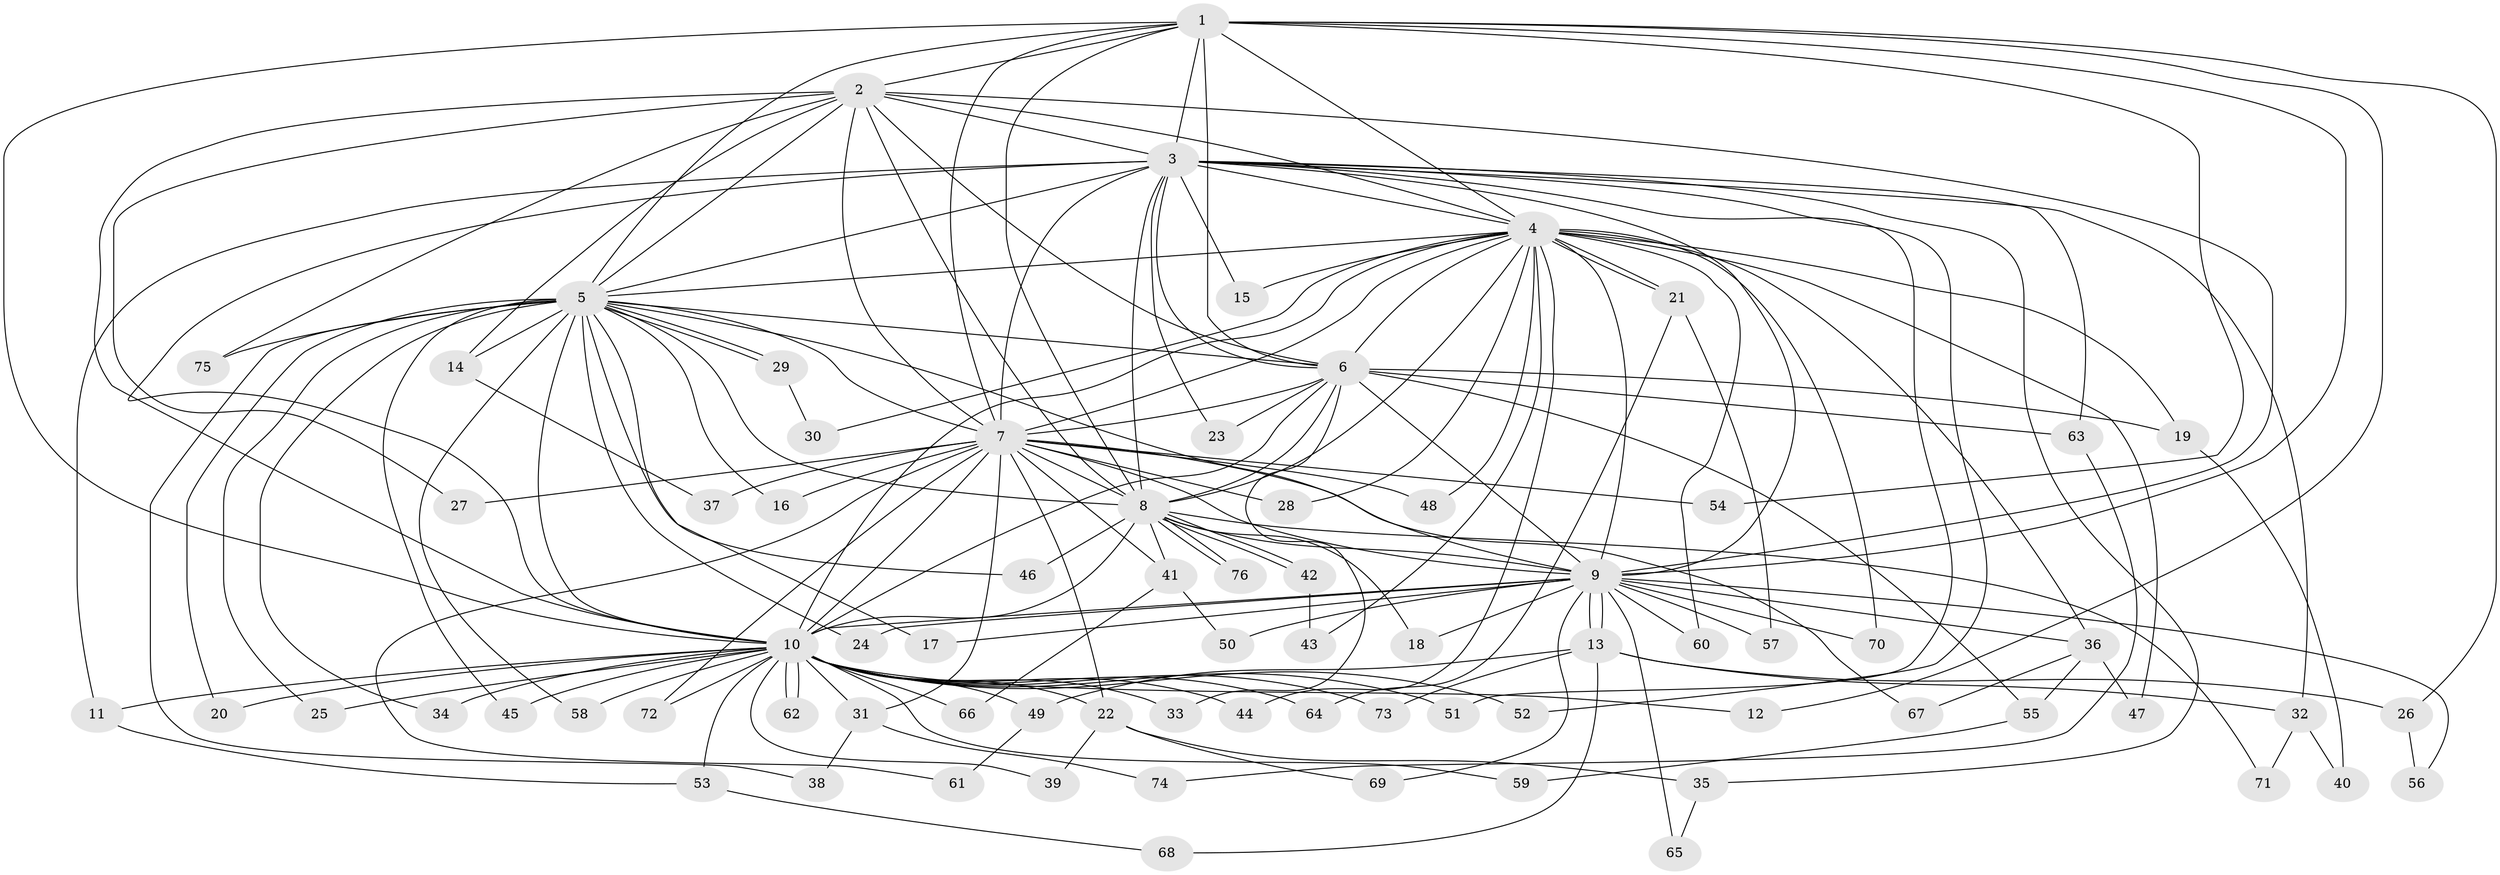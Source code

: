 // Generated by graph-tools (version 1.1) at 2025/13/03/09/25 04:13:46]
// undirected, 76 vertices, 177 edges
graph export_dot {
graph [start="1"]
  node [color=gray90,style=filled];
  1;
  2;
  3;
  4;
  5;
  6;
  7;
  8;
  9;
  10;
  11;
  12;
  13;
  14;
  15;
  16;
  17;
  18;
  19;
  20;
  21;
  22;
  23;
  24;
  25;
  26;
  27;
  28;
  29;
  30;
  31;
  32;
  33;
  34;
  35;
  36;
  37;
  38;
  39;
  40;
  41;
  42;
  43;
  44;
  45;
  46;
  47;
  48;
  49;
  50;
  51;
  52;
  53;
  54;
  55;
  56;
  57;
  58;
  59;
  60;
  61;
  62;
  63;
  64;
  65;
  66;
  67;
  68;
  69;
  70;
  71;
  72;
  73;
  74;
  75;
  76;
  1 -- 2;
  1 -- 3;
  1 -- 4;
  1 -- 5;
  1 -- 6;
  1 -- 7;
  1 -- 8;
  1 -- 9;
  1 -- 10;
  1 -- 12;
  1 -- 26;
  1 -- 54;
  2 -- 3;
  2 -- 4;
  2 -- 5;
  2 -- 6;
  2 -- 7;
  2 -- 8;
  2 -- 9;
  2 -- 10;
  2 -- 14;
  2 -- 27;
  2 -- 75;
  3 -- 4;
  3 -- 5;
  3 -- 6;
  3 -- 7;
  3 -- 8;
  3 -- 9;
  3 -- 10;
  3 -- 11;
  3 -- 15;
  3 -- 23;
  3 -- 32;
  3 -- 35;
  3 -- 51;
  3 -- 52;
  3 -- 63;
  4 -- 5;
  4 -- 6;
  4 -- 7;
  4 -- 8;
  4 -- 9;
  4 -- 10;
  4 -- 15;
  4 -- 19;
  4 -- 21;
  4 -- 21;
  4 -- 28;
  4 -- 30;
  4 -- 36;
  4 -- 43;
  4 -- 44;
  4 -- 47;
  4 -- 48;
  4 -- 60;
  4 -- 70;
  5 -- 6;
  5 -- 7;
  5 -- 8;
  5 -- 9;
  5 -- 10;
  5 -- 14;
  5 -- 16;
  5 -- 17;
  5 -- 20;
  5 -- 24;
  5 -- 25;
  5 -- 29;
  5 -- 29;
  5 -- 34;
  5 -- 38;
  5 -- 45;
  5 -- 46;
  5 -- 58;
  5 -- 75;
  6 -- 7;
  6 -- 8;
  6 -- 9;
  6 -- 10;
  6 -- 19;
  6 -- 23;
  6 -- 33;
  6 -- 55;
  6 -- 63;
  7 -- 8;
  7 -- 9;
  7 -- 10;
  7 -- 16;
  7 -- 22;
  7 -- 27;
  7 -- 28;
  7 -- 31;
  7 -- 37;
  7 -- 41;
  7 -- 48;
  7 -- 54;
  7 -- 61;
  7 -- 67;
  7 -- 72;
  8 -- 9;
  8 -- 10;
  8 -- 18;
  8 -- 41;
  8 -- 42;
  8 -- 42;
  8 -- 46;
  8 -- 71;
  8 -- 76;
  8 -- 76;
  9 -- 10;
  9 -- 13;
  9 -- 13;
  9 -- 17;
  9 -- 18;
  9 -- 24;
  9 -- 36;
  9 -- 50;
  9 -- 56;
  9 -- 57;
  9 -- 60;
  9 -- 65;
  9 -- 69;
  9 -- 70;
  10 -- 11;
  10 -- 12;
  10 -- 20;
  10 -- 22;
  10 -- 25;
  10 -- 31;
  10 -- 33;
  10 -- 34;
  10 -- 39;
  10 -- 44;
  10 -- 45;
  10 -- 49;
  10 -- 51;
  10 -- 52;
  10 -- 53;
  10 -- 58;
  10 -- 59;
  10 -- 62;
  10 -- 62;
  10 -- 64;
  10 -- 66;
  10 -- 72;
  10 -- 73;
  11 -- 53;
  13 -- 26;
  13 -- 32;
  13 -- 49;
  13 -- 68;
  13 -- 73;
  14 -- 37;
  19 -- 40;
  21 -- 57;
  21 -- 64;
  22 -- 35;
  22 -- 39;
  22 -- 69;
  26 -- 56;
  29 -- 30;
  31 -- 38;
  31 -- 74;
  32 -- 40;
  32 -- 71;
  35 -- 65;
  36 -- 47;
  36 -- 55;
  36 -- 67;
  41 -- 50;
  41 -- 66;
  42 -- 43;
  49 -- 61;
  53 -- 68;
  55 -- 59;
  63 -- 74;
}
